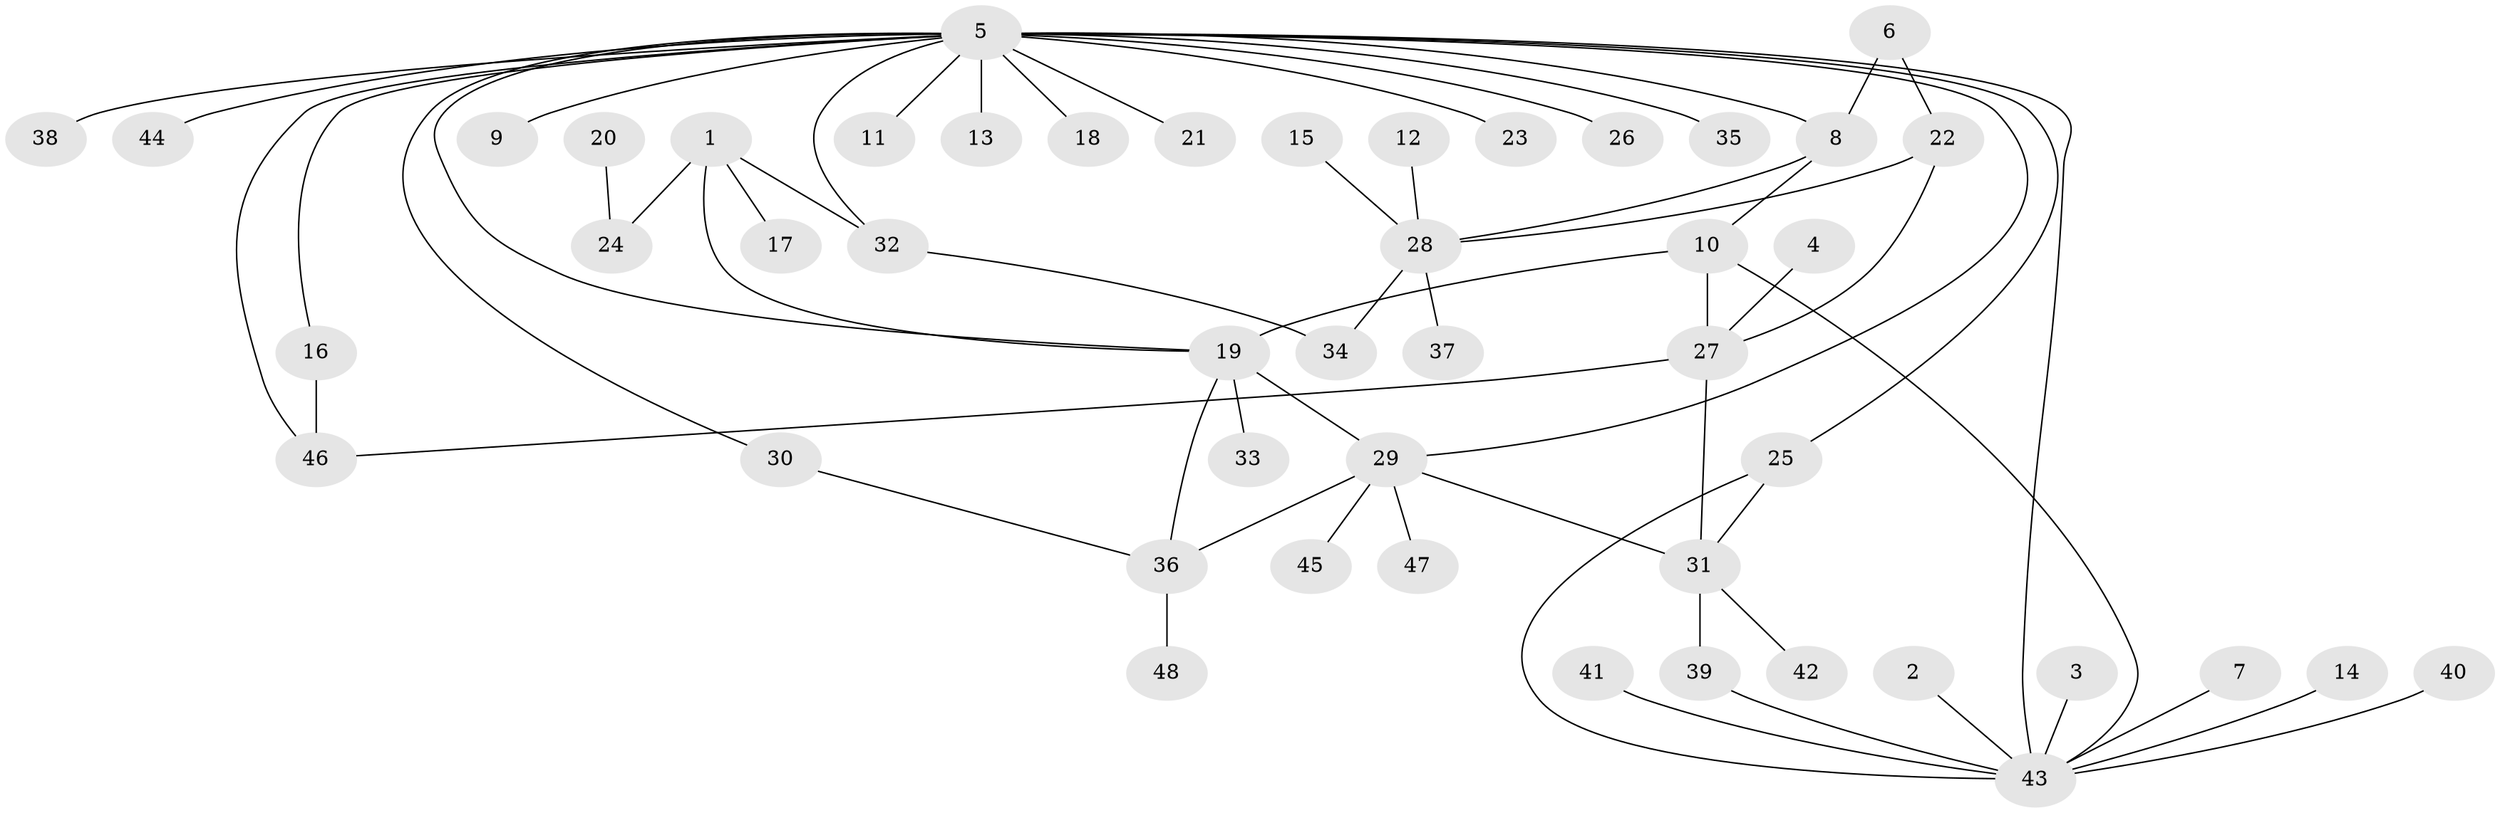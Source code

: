 // original degree distribution, {2: 0.21875, 20: 0.010416666666666666, 4: 0.07291666666666667, 8: 0.020833333333333332, 10: 0.010416666666666666, 5: 0.03125, 3: 0.14583333333333334, 1: 0.4791666666666667, 7: 0.010416666666666666}
// Generated by graph-tools (version 1.1) at 2025/26/03/09/25 03:26:08]
// undirected, 48 vertices, 62 edges
graph export_dot {
graph [start="1"]
  node [color=gray90,style=filled];
  1;
  2;
  3;
  4;
  5;
  6;
  7;
  8;
  9;
  10;
  11;
  12;
  13;
  14;
  15;
  16;
  17;
  18;
  19;
  20;
  21;
  22;
  23;
  24;
  25;
  26;
  27;
  28;
  29;
  30;
  31;
  32;
  33;
  34;
  35;
  36;
  37;
  38;
  39;
  40;
  41;
  42;
  43;
  44;
  45;
  46;
  47;
  48;
  1 -- 17 [weight=1.0];
  1 -- 19 [weight=1.0];
  1 -- 24 [weight=1.0];
  1 -- 32 [weight=1.0];
  2 -- 43 [weight=1.0];
  3 -- 43 [weight=1.0];
  4 -- 27 [weight=1.0];
  5 -- 8 [weight=1.0];
  5 -- 9 [weight=1.0];
  5 -- 11 [weight=1.0];
  5 -- 13 [weight=1.0];
  5 -- 16 [weight=1.0];
  5 -- 18 [weight=1.0];
  5 -- 19 [weight=1.0];
  5 -- 21 [weight=1.0];
  5 -- 23 [weight=1.0];
  5 -- 25 [weight=1.0];
  5 -- 26 [weight=1.0];
  5 -- 29 [weight=1.0];
  5 -- 30 [weight=1.0];
  5 -- 32 [weight=1.0];
  5 -- 35 [weight=1.0];
  5 -- 38 [weight=1.0];
  5 -- 43 [weight=1.0];
  5 -- 44 [weight=1.0];
  5 -- 46 [weight=1.0];
  6 -- 8 [weight=1.0];
  6 -- 22 [weight=1.0];
  7 -- 43 [weight=1.0];
  8 -- 10 [weight=1.0];
  8 -- 28 [weight=1.0];
  10 -- 19 [weight=1.0];
  10 -- 27 [weight=1.0];
  10 -- 43 [weight=1.0];
  12 -- 28 [weight=1.0];
  14 -- 43 [weight=1.0];
  15 -- 28 [weight=1.0];
  16 -- 46 [weight=1.0];
  19 -- 29 [weight=2.0];
  19 -- 33 [weight=1.0];
  19 -- 36 [weight=1.0];
  20 -- 24 [weight=1.0];
  22 -- 27 [weight=1.0];
  22 -- 28 [weight=1.0];
  25 -- 31 [weight=1.0];
  25 -- 43 [weight=1.0];
  27 -- 31 [weight=1.0];
  27 -- 46 [weight=1.0];
  28 -- 34 [weight=1.0];
  28 -- 37 [weight=1.0];
  29 -- 31 [weight=2.0];
  29 -- 36 [weight=1.0];
  29 -- 45 [weight=1.0];
  29 -- 47 [weight=1.0];
  30 -- 36 [weight=1.0];
  31 -- 39 [weight=1.0];
  31 -- 42 [weight=1.0];
  32 -- 34 [weight=1.0];
  36 -- 48 [weight=1.0];
  39 -- 43 [weight=1.0];
  40 -- 43 [weight=1.0];
  41 -- 43 [weight=1.0];
}
